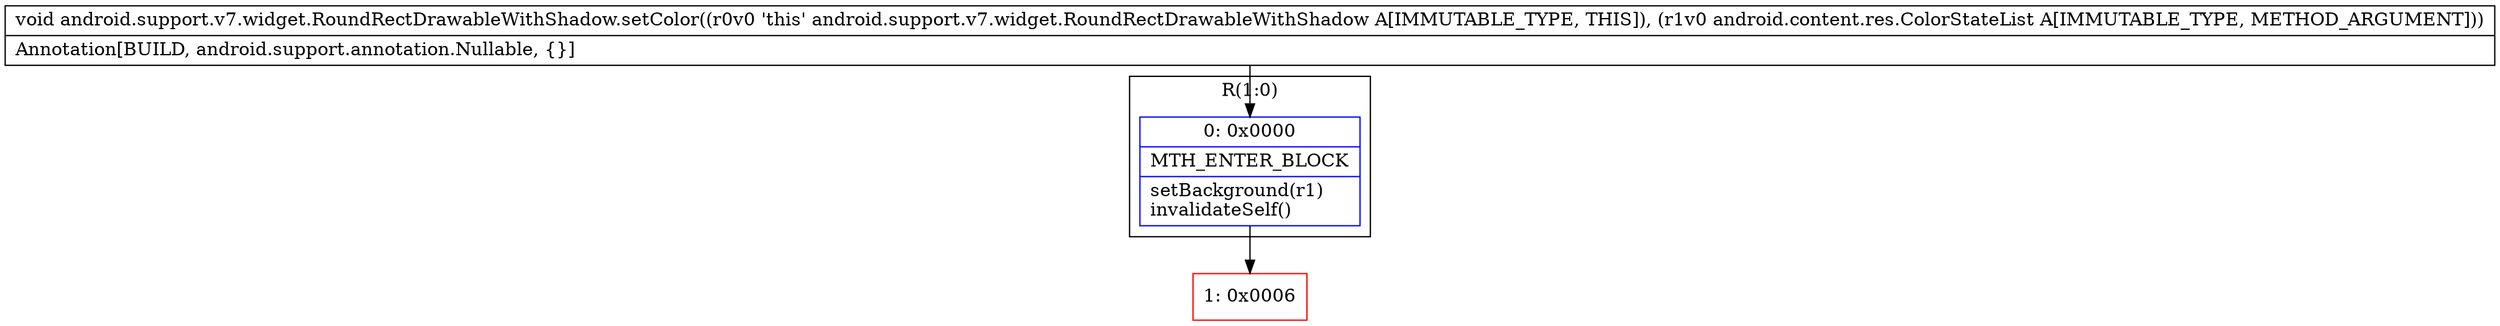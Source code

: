 digraph "CFG forandroid.support.v7.widget.RoundRectDrawableWithShadow.setColor(Landroid\/content\/res\/ColorStateList;)V" {
subgraph cluster_Region_379347207 {
label = "R(1:0)";
node [shape=record,color=blue];
Node_0 [shape=record,label="{0\:\ 0x0000|MTH_ENTER_BLOCK\l|setBackground(r1)\linvalidateSelf()\l}"];
}
Node_1 [shape=record,color=red,label="{1\:\ 0x0006}"];
MethodNode[shape=record,label="{void android.support.v7.widget.RoundRectDrawableWithShadow.setColor((r0v0 'this' android.support.v7.widget.RoundRectDrawableWithShadow A[IMMUTABLE_TYPE, THIS]), (r1v0 android.content.res.ColorStateList A[IMMUTABLE_TYPE, METHOD_ARGUMENT]))  | Annotation[BUILD, android.support.annotation.Nullable, \{\}]\l}"];
MethodNode -> Node_0;
Node_0 -> Node_1;
}

